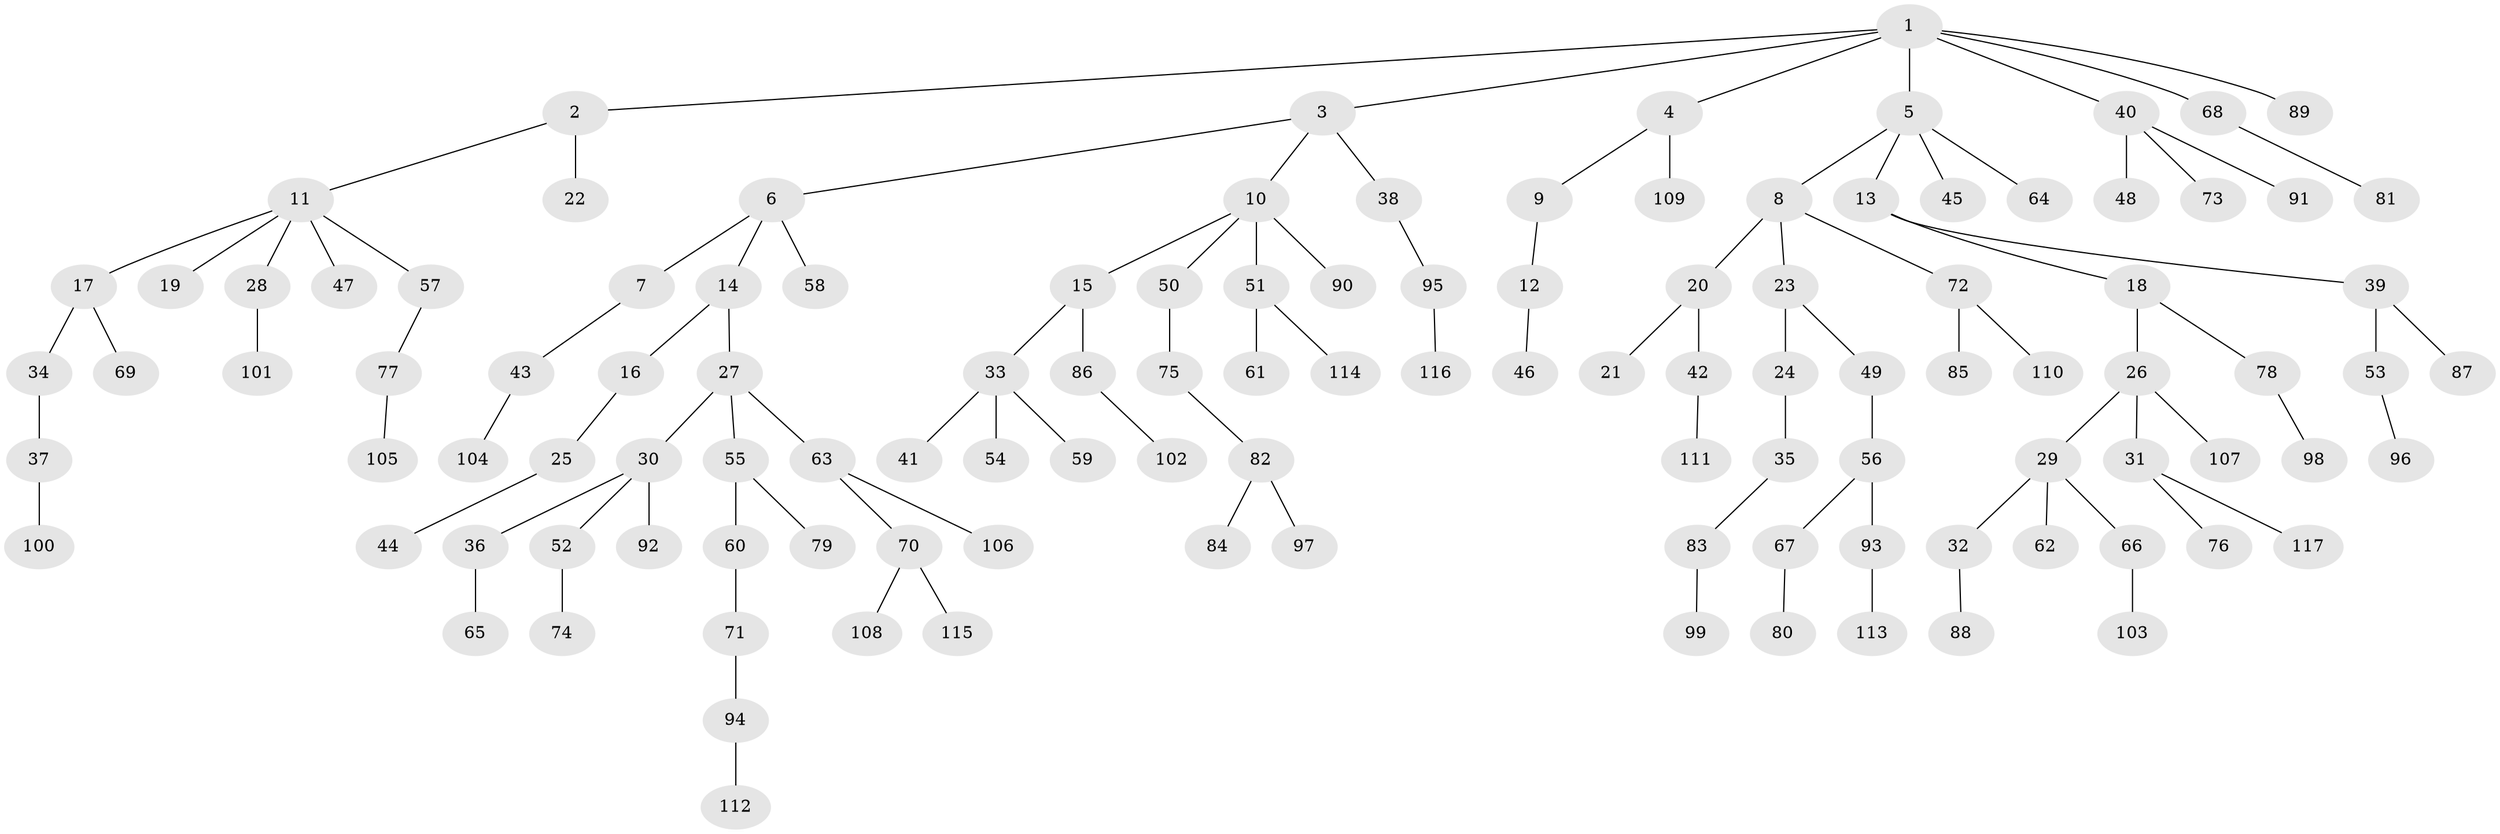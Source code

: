 // Generated by graph-tools (version 1.1) at 2025/02/03/09/25 03:02:19]
// undirected, 117 vertices, 116 edges
graph export_dot {
graph [start="1"]
  node [color=gray90,style=filled];
  1;
  2;
  3;
  4;
  5;
  6;
  7;
  8;
  9;
  10;
  11;
  12;
  13;
  14;
  15;
  16;
  17;
  18;
  19;
  20;
  21;
  22;
  23;
  24;
  25;
  26;
  27;
  28;
  29;
  30;
  31;
  32;
  33;
  34;
  35;
  36;
  37;
  38;
  39;
  40;
  41;
  42;
  43;
  44;
  45;
  46;
  47;
  48;
  49;
  50;
  51;
  52;
  53;
  54;
  55;
  56;
  57;
  58;
  59;
  60;
  61;
  62;
  63;
  64;
  65;
  66;
  67;
  68;
  69;
  70;
  71;
  72;
  73;
  74;
  75;
  76;
  77;
  78;
  79;
  80;
  81;
  82;
  83;
  84;
  85;
  86;
  87;
  88;
  89;
  90;
  91;
  92;
  93;
  94;
  95;
  96;
  97;
  98;
  99;
  100;
  101;
  102;
  103;
  104;
  105;
  106;
  107;
  108;
  109;
  110;
  111;
  112;
  113;
  114;
  115;
  116;
  117;
  1 -- 2;
  1 -- 3;
  1 -- 4;
  1 -- 5;
  1 -- 40;
  1 -- 68;
  1 -- 89;
  2 -- 11;
  2 -- 22;
  3 -- 6;
  3 -- 10;
  3 -- 38;
  4 -- 9;
  4 -- 109;
  5 -- 8;
  5 -- 13;
  5 -- 45;
  5 -- 64;
  6 -- 7;
  6 -- 14;
  6 -- 58;
  7 -- 43;
  8 -- 20;
  8 -- 23;
  8 -- 72;
  9 -- 12;
  10 -- 15;
  10 -- 50;
  10 -- 51;
  10 -- 90;
  11 -- 17;
  11 -- 19;
  11 -- 28;
  11 -- 47;
  11 -- 57;
  12 -- 46;
  13 -- 18;
  13 -- 39;
  14 -- 16;
  14 -- 27;
  15 -- 33;
  15 -- 86;
  16 -- 25;
  17 -- 34;
  17 -- 69;
  18 -- 26;
  18 -- 78;
  20 -- 21;
  20 -- 42;
  23 -- 24;
  23 -- 49;
  24 -- 35;
  25 -- 44;
  26 -- 29;
  26 -- 31;
  26 -- 107;
  27 -- 30;
  27 -- 55;
  27 -- 63;
  28 -- 101;
  29 -- 32;
  29 -- 62;
  29 -- 66;
  30 -- 36;
  30 -- 52;
  30 -- 92;
  31 -- 76;
  31 -- 117;
  32 -- 88;
  33 -- 41;
  33 -- 54;
  33 -- 59;
  34 -- 37;
  35 -- 83;
  36 -- 65;
  37 -- 100;
  38 -- 95;
  39 -- 53;
  39 -- 87;
  40 -- 48;
  40 -- 73;
  40 -- 91;
  42 -- 111;
  43 -- 104;
  49 -- 56;
  50 -- 75;
  51 -- 61;
  51 -- 114;
  52 -- 74;
  53 -- 96;
  55 -- 60;
  55 -- 79;
  56 -- 67;
  56 -- 93;
  57 -- 77;
  60 -- 71;
  63 -- 70;
  63 -- 106;
  66 -- 103;
  67 -- 80;
  68 -- 81;
  70 -- 108;
  70 -- 115;
  71 -- 94;
  72 -- 85;
  72 -- 110;
  75 -- 82;
  77 -- 105;
  78 -- 98;
  82 -- 84;
  82 -- 97;
  83 -- 99;
  86 -- 102;
  93 -- 113;
  94 -- 112;
  95 -- 116;
}
